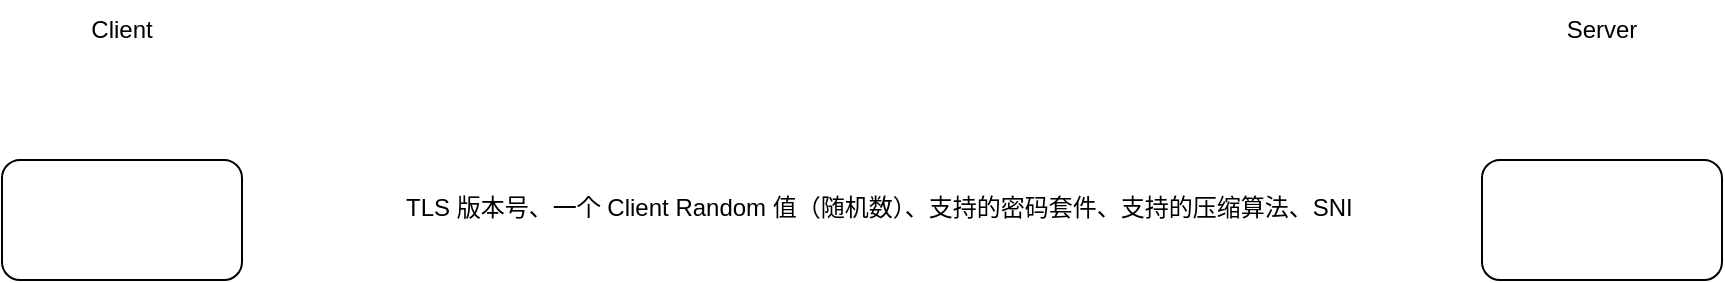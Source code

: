 <mxfile version="20.2.2" type="github">
  <diagram id="0NTNLh-U5uzJvuzSnRtJ" name="Page-1">
    <mxGraphModel dx="944" dy="579" grid="1" gridSize="10" guides="1" tooltips="1" connect="1" arrows="1" fold="1" page="1" pageScale="1" pageWidth="850" pageHeight="1100" math="0" shadow="0">
      <root>
        <mxCell id="0" />
        <mxCell id="1" parent="0" />
        <mxCell id="hDuhFSbgmhudrbEyn56O-2" value="Client" style="text;html=1;strokeColor=none;fillColor=none;align=center;verticalAlign=middle;whiteSpace=wrap;rounded=0;" vertex="1" parent="1">
          <mxGeometry x="60" y="150" width="60" height="30" as="geometry" />
        </mxCell>
        <mxCell id="hDuhFSbgmhudrbEyn56O-3" value="Server" style="text;html=1;strokeColor=none;fillColor=none;align=center;verticalAlign=middle;whiteSpace=wrap;rounded=0;" vertex="1" parent="1">
          <mxGeometry x="800" y="150" width="60" height="30" as="geometry" />
        </mxCell>
        <mxCell id="hDuhFSbgmhudrbEyn56O-4" value="" style="rounded=1;whiteSpace=wrap;html=1;" vertex="1" parent="1">
          <mxGeometry x="30" y="230" width="120" height="60" as="geometry" />
        </mxCell>
        <mxCell id="hDuhFSbgmhudrbEyn56O-5" value="" style="rounded=1;whiteSpace=wrap;html=1;" vertex="1" parent="1">
          <mxGeometry x="770" y="230" width="120" height="60" as="geometry" />
        </mxCell>
        <mxCell id="hDuhFSbgmhudrbEyn56O-7" value="TLS 版本号、一个 Client Random 值（随机数）、支持的密码套件、支持的压缩算法、SNI" style="text;whiteSpace=wrap;html=1;" vertex="1" parent="1">
          <mxGeometry x="230" y="240" width="510" height="40" as="geometry" />
        </mxCell>
      </root>
    </mxGraphModel>
  </diagram>
</mxfile>
